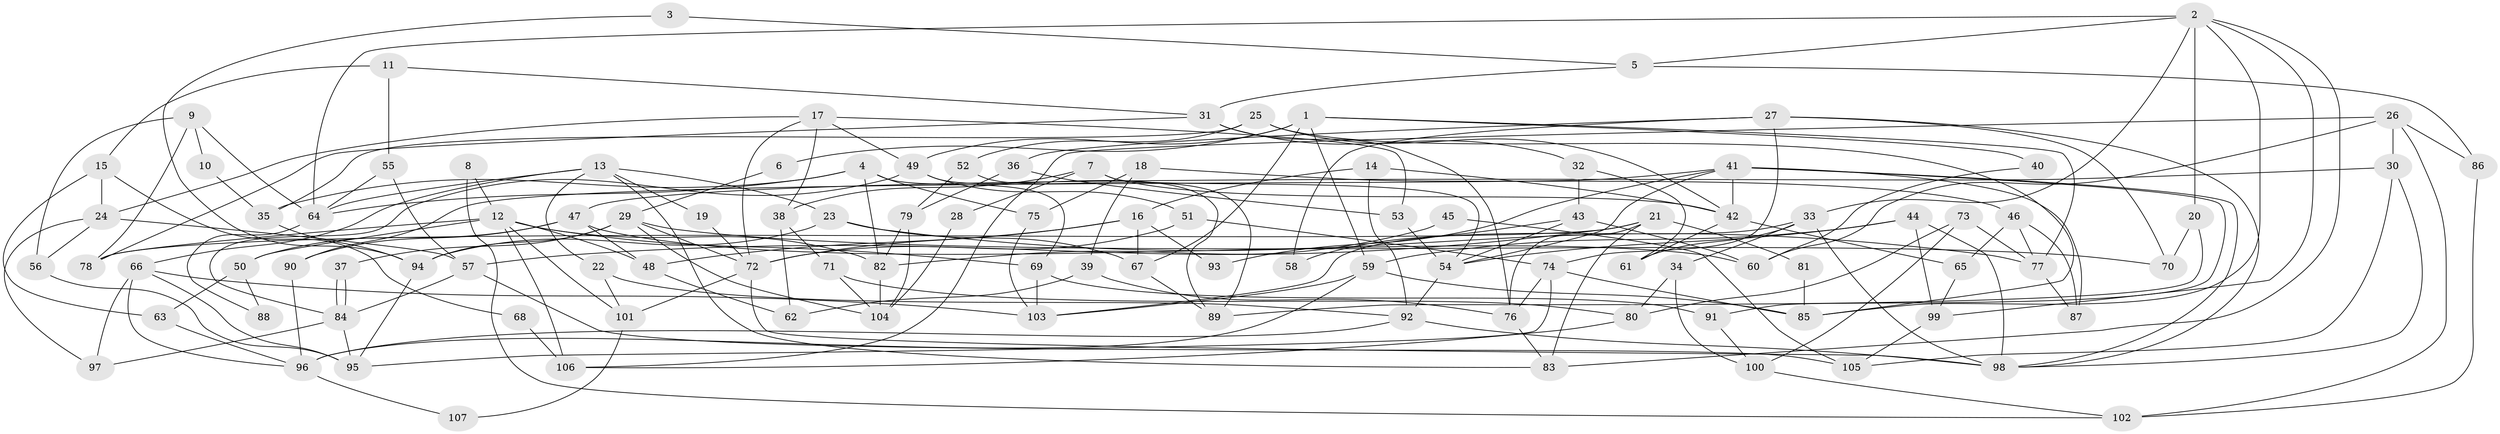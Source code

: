 // Generated by graph-tools (version 1.1) at 2025/35/03/09/25 02:35:59]
// undirected, 107 vertices, 214 edges
graph export_dot {
graph [start="1"]
  node [color=gray90,style=filled];
  1;
  2;
  3;
  4;
  5;
  6;
  7;
  8;
  9;
  10;
  11;
  12;
  13;
  14;
  15;
  16;
  17;
  18;
  19;
  20;
  21;
  22;
  23;
  24;
  25;
  26;
  27;
  28;
  29;
  30;
  31;
  32;
  33;
  34;
  35;
  36;
  37;
  38;
  39;
  40;
  41;
  42;
  43;
  44;
  45;
  46;
  47;
  48;
  49;
  50;
  51;
  52;
  53;
  54;
  55;
  56;
  57;
  58;
  59;
  60;
  61;
  62;
  63;
  64;
  65;
  66;
  67;
  68;
  69;
  70;
  71;
  72;
  73;
  74;
  75;
  76;
  77;
  78;
  79;
  80;
  81;
  82;
  83;
  84;
  85;
  86;
  87;
  88;
  89;
  90;
  91;
  92;
  93;
  94;
  95;
  96;
  97;
  98;
  99;
  100;
  101;
  102;
  103;
  104;
  105;
  106;
  107;
  1 -- 67;
  1 -- 59;
  1 -- 6;
  1 -- 40;
  1 -- 49;
  1 -- 77;
  2 -- 33;
  2 -- 99;
  2 -- 5;
  2 -- 20;
  2 -- 64;
  2 -- 83;
  2 -- 85;
  3 -- 94;
  3 -- 5;
  4 -- 35;
  4 -- 64;
  4 -- 69;
  4 -- 75;
  4 -- 82;
  5 -- 31;
  5 -- 86;
  6 -- 29;
  7 -- 54;
  7 -- 42;
  7 -- 28;
  7 -- 38;
  8 -- 12;
  8 -- 102;
  9 -- 64;
  9 -- 78;
  9 -- 10;
  9 -- 56;
  10 -- 35;
  11 -- 31;
  11 -- 55;
  11 -- 15;
  12 -- 101;
  12 -- 69;
  12 -- 48;
  12 -- 50;
  12 -- 78;
  12 -- 82;
  12 -- 106;
  13 -- 83;
  13 -- 66;
  13 -- 19;
  13 -- 22;
  13 -- 23;
  13 -- 64;
  14 -- 16;
  14 -- 92;
  14 -- 42;
  15 -- 24;
  15 -- 63;
  15 -- 68;
  16 -- 67;
  16 -- 48;
  16 -- 72;
  16 -- 93;
  17 -- 49;
  17 -- 72;
  17 -- 24;
  17 -- 38;
  17 -- 53;
  18 -- 75;
  18 -- 46;
  18 -- 39;
  19 -- 72;
  20 -- 70;
  20 -- 89;
  21 -- 83;
  21 -- 78;
  21 -- 57;
  21 -- 76;
  21 -- 81;
  22 -- 92;
  22 -- 101;
  23 -- 94;
  23 -- 67;
  23 -- 77;
  24 -- 57;
  24 -- 56;
  24 -- 97;
  25 -- 52;
  25 -- 85;
  25 -- 35;
  25 -- 42;
  26 -- 102;
  26 -- 30;
  26 -- 60;
  26 -- 86;
  26 -- 106;
  27 -- 74;
  27 -- 98;
  27 -- 36;
  27 -- 58;
  27 -- 70;
  28 -- 104;
  29 -- 72;
  29 -- 104;
  29 -- 37;
  29 -- 70;
  29 -- 94;
  30 -- 98;
  30 -- 105;
  30 -- 47;
  31 -- 32;
  31 -- 76;
  31 -- 78;
  32 -- 61;
  32 -- 43;
  33 -- 98;
  33 -- 103;
  33 -- 34;
  33 -- 61;
  34 -- 80;
  34 -- 100;
  35 -- 94;
  36 -- 79;
  36 -- 53;
  37 -- 84;
  37 -- 84;
  38 -- 62;
  38 -- 71;
  39 -- 62;
  39 -- 76;
  40 -- 60;
  41 -- 90;
  41 -- 42;
  41 -- 54;
  41 -- 87;
  41 -- 91;
  41 -- 93;
  41 -- 98;
  42 -- 61;
  42 -- 65;
  43 -- 54;
  43 -- 60;
  43 -- 58;
  44 -- 54;
  44 -- 98;
  44 -- 59;
  44 -- 99;
  45 -- 105;
  45 -- 82;
  46 -- 87;
  46 -- 77;
  46 -- 65;
  47 -- 50;
  47 -- 48;
  47 -- 60;
  47 -- 90;
  48 -- 62;
  49 -- 84;
  49 -- 51;
  49 -- 89;
  50 -- 63;
  50 -- 88;
  51 -- 74;
  51 -- 72;
  52 -- 79;
  52 -- 89;
  53 -- 54;
  54 -- 92;
  55 -- 57;
  55 -- 64;
  56 -- 95;
  57 -- 84;
  57 -- 105;
  59 -- 85;
  59 -- 96;
  59 -- 103;
  63 -- 96;
  64 -- 88;
  65 -- 99;
  66 -- 96;
  66 -- 97;
  66 -- 95;
  66 -- 103;
  67 -- 89;
  68 -- 106;
  69 -- 103;
  69 -- 91;
  71 -- 80;
  71 -- 104;
  72 -- 98;
  72 -- 101;
  73 -- 77;
  73 -- 100;
  73 -- 80;
  74 -- 95;
  74 -- 76;
  74 -- 85;
  75 -- 103;
  76 -- 83;
  77 -- 87;
  79 -- 82;
  79 -- 104;
  80 -- 106;
  81 -- 85;
  82 -- 104;
  84 -- 95;
  84 -- 97;
  86 -- 102;
  90 -- 96;
  91 -- 100;
  92 -- 98;
  92 -- 96;
  94 -- 95;
  96 -- 107;
  99 -- 105;
  100 -- 102;
  101 -- 107;
}
